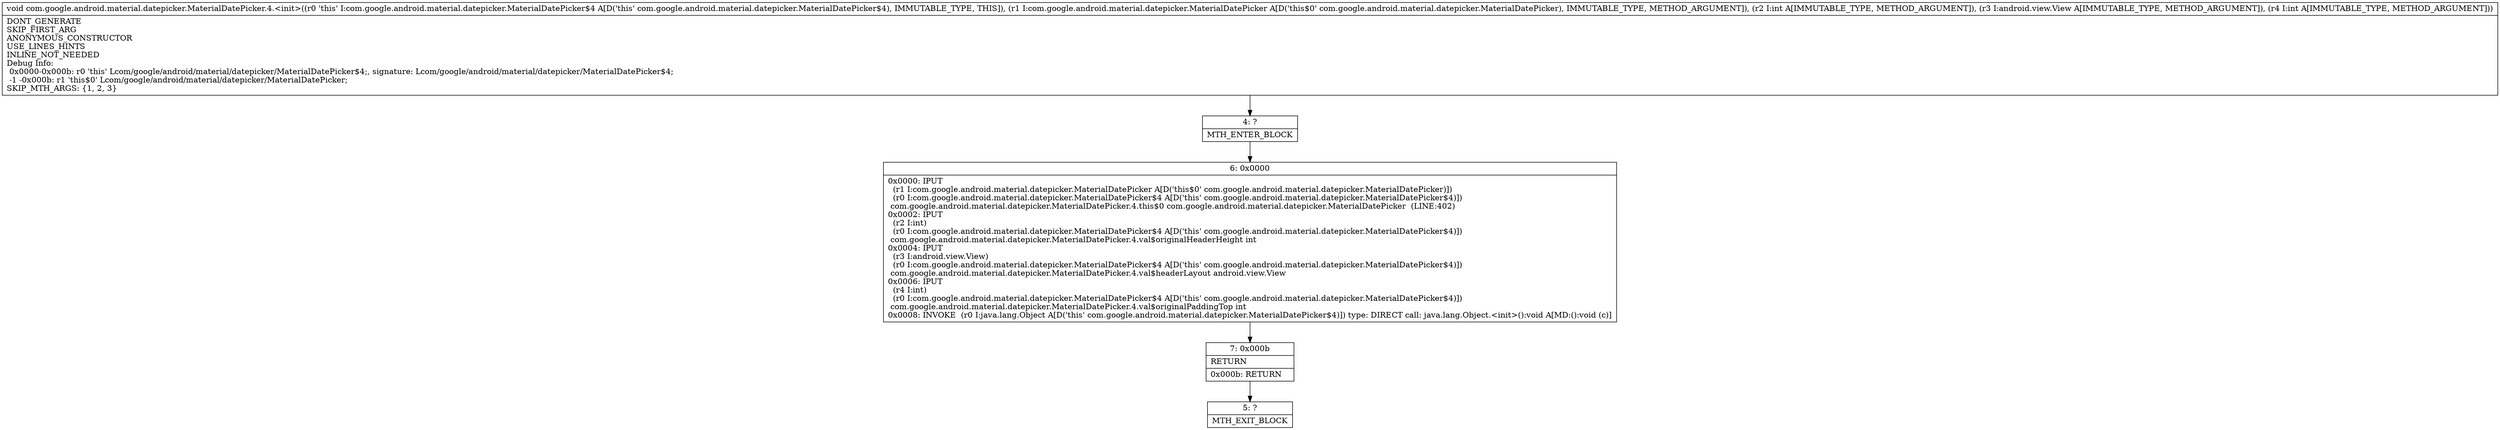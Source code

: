 digraph "CFG forcom.google.android.material.datepicker.MaterialDatePicker.4.\<init\>(Lcom\/google\/android\/material\/datepicker\/MaterialDatePicker;ILandroid\/view\/View;I)V" {
Node_4 [shape=record,label="{4\:\ ?|MTH_ENTER_BLOCK\l}"];
Node_6 [shape=record,label="{6\:\ 0x0000|0x0000: IPUT  \l  (r1 I:com.google.android.material.datepicker.MaterialDatePicker A[D('this$0' com.google.android.material.datepicker.MaterialDatePicker)])\l  (r0 I:com.google.android.material.datepicker.MaterialDatePicker$4 A[D('this' com.google.android.material.datepicker.MaterialDatePicker$4)])\l com.google.android.material.datepicker.MaterialDatePicker.4.this$0 com.google.android.material.datepicker.MaterialDatePicker  (LINE:402)\l0x0002: IPUT  \l  (r2 I:int)\l  (r0 I:com.google.android.material.datepicker.MaterialDatePicker$4 A[D('this' com.google.android.material.datepicker.MaterialDatePicker$4)])\l com.google.android.material.datepicker.MaterialDatePicker.4.val$originalHeaderHeight int \l0x0004: IPUT  \l  (r3 I:android.view.View)\l  (r0 I:com.google.android.material.datepicker.MaterialDatePicker$4 A[D('this' com.google.android.material.datepicker.MaterialDatePicker$4)])\l com.google.android.material.datepicker.MaterialDatePicker.4.val$headerLayout android.view.View \l0x0006: IPUT  \l  (r4 I:int)\l  (r0 I:com.google.android.material.datepicker.MaterialDatePicker$4 A[D('this' com.google.android.material.datepicker.MaterialDatePicker$4)])\l com.google.android.material.datepicker.MaterialDatePicker.4.val$originalPaddingTop int \l0x0008: INVOKE  (r0 I:java.lang.Object A[D('this' com.google.android.material.datepicker.MaterialDatePicker$4)]) type: DIRECT call: java.lang.Object.\<init\>():void A[MD:():void (c)]\l}"];
Node_7 [shape=record,label="{7\:\ 0x000b|RETURN\l|0x000b: RETURN   \l}"];
Node_5 [shape=record,label="{5\:\ ?|MTH_EXIT_BLOCK\l}"];
MethodNode[shape=record,label="{void com.google.android.material.datepicker.MaterialDatePicker.4.\<init\>((r0 'this' I:com.google.android.material.datepicker.MaterialDatePicker$4 A[D('this' com.google.android.material.datepicker.MaterialDatePicker$4), IMMUTABLE_TYPE, THIS]), (r1 I:com.google.android.material.datepicker.MaterialDatePicker A[D('this$0' com.google.android.material.datepicker.MaterialDatePicker), IMMUTABLE_TYPE, METHOD_ARGUMENT]), (r2 I:int A[IMMUTABLE_TYPE, METHOD_ARGUMENT]), (r3 I:android.view.View A[IMMUTABLE_TYPE, METHOD_ARGUMENT]), (r4 I:int A[IMMUTABLE_TYPE, METHOD_ARGUMENT]))  | DONT_GENERATE\lSKIP_FIRST_ARG\lANONYMOUS_CONSTRUCTOR\lUSE_LINES_HINTS\lINLINE_NOT_NEEDED\lDebug Info:\l  0x0000\-0x000b: r0 'this' Lcom\/google\/android\/material\/datepicker\/MaterialDatePicker$4;, signature: Lcom\/google\/android\/material\/datepicker\/MaterialDatePicker$4;\l  \-1 \-0x000b: r1 'this$0' Lcom\/google\/android\/material\/datepicker\/MaterialDatePicker;\lSKIP_MTH_ARGS: \{1, 2, 3\}\l}"];
MethodNode -> Node_4;Node_4 -> Node_6;
Node_6 -> Node_7;
Node_7 -> Node_5;
}

